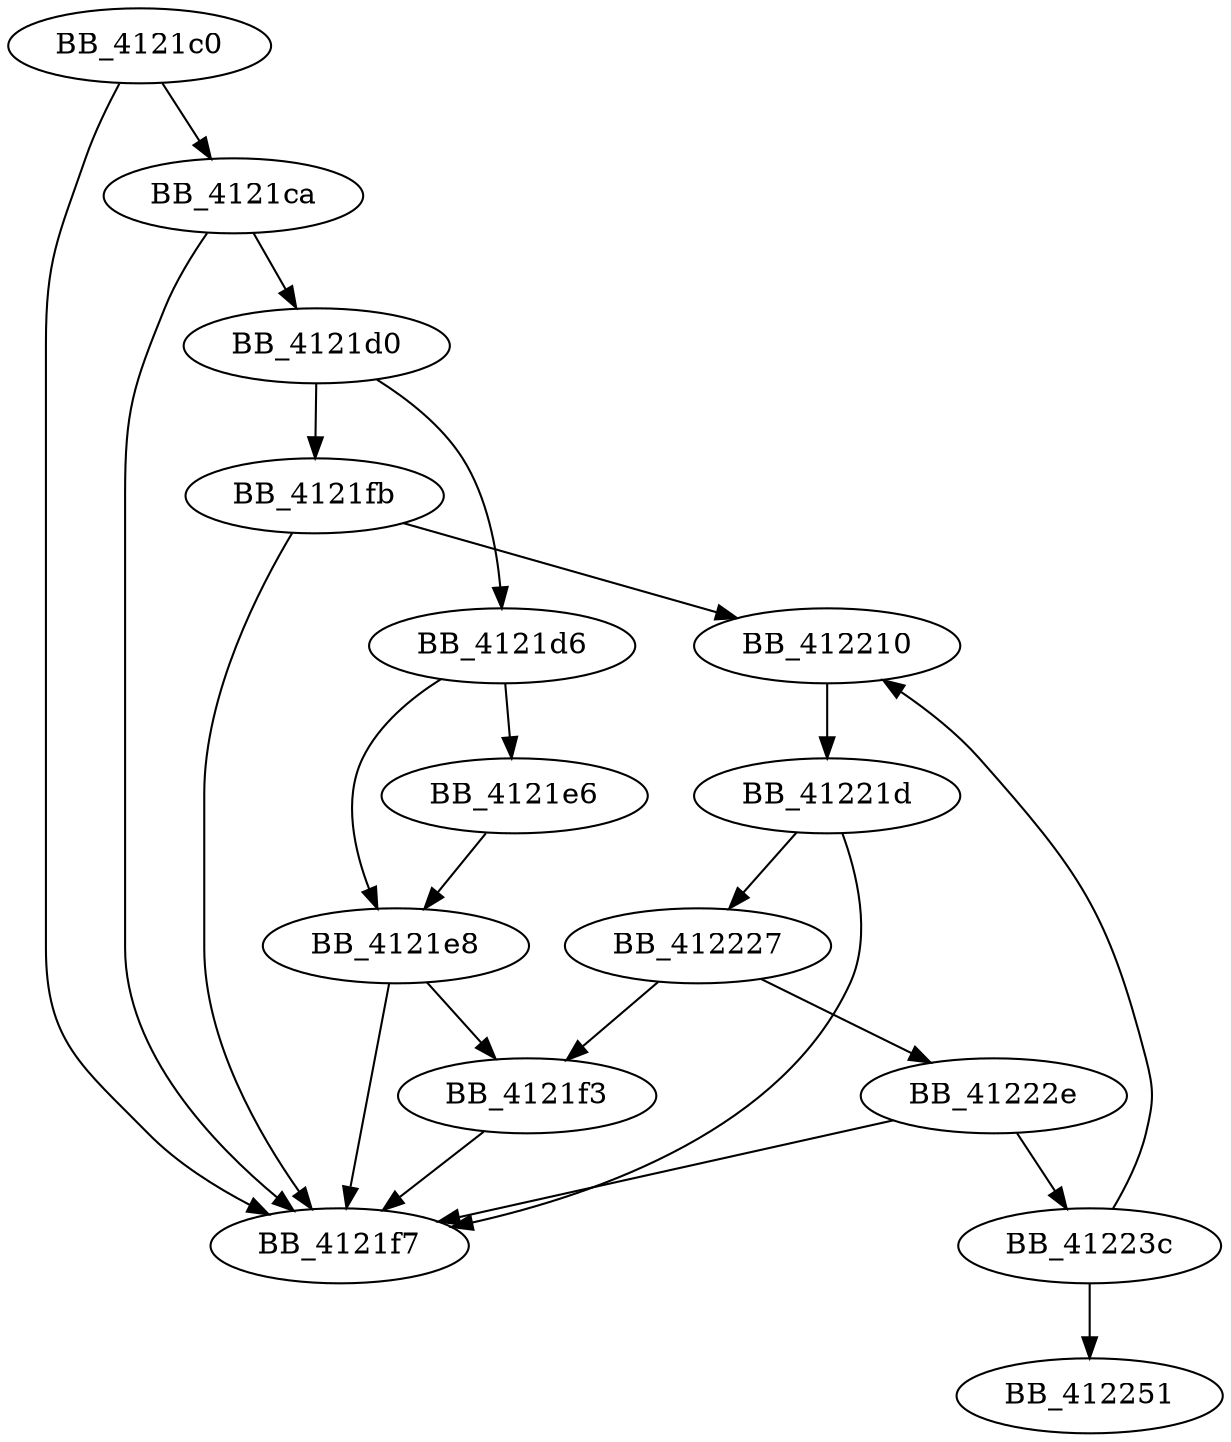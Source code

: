 DiGraph sub_4121C0{
BB_4121c0->BB_4121ca
BB_4121c0->BB_4121f7
BB_4121ca->BB_4121d0
BB_4121ca->BB_4121f7
BB_4121d0->BB_4121d6
BB_4121d0->BB_4121fb
BB_4121d6->BB_4121e6
BB_4121d6->BB_4121e8
BB_4121e6->BB_4121e8
BB_4121e8->BB_4121f3
BB_4121e8->BB_4121f7
BB_4121f3->BB_4121f7
BB_4121fb->BB_4121f7
BB_4121fb->BB_412210
BB_412210->BB_41221d
BB_41221d->BB_4121f7
BB_41221d->BB_412227
BB_412227->BB_4121f3
BB_412227->BB_41222e
BB_41222e->BB_4121f7
BB_41222e->BB_41223c
BB_41223c->BB_412210
BB_41223c->BB_412251
}
